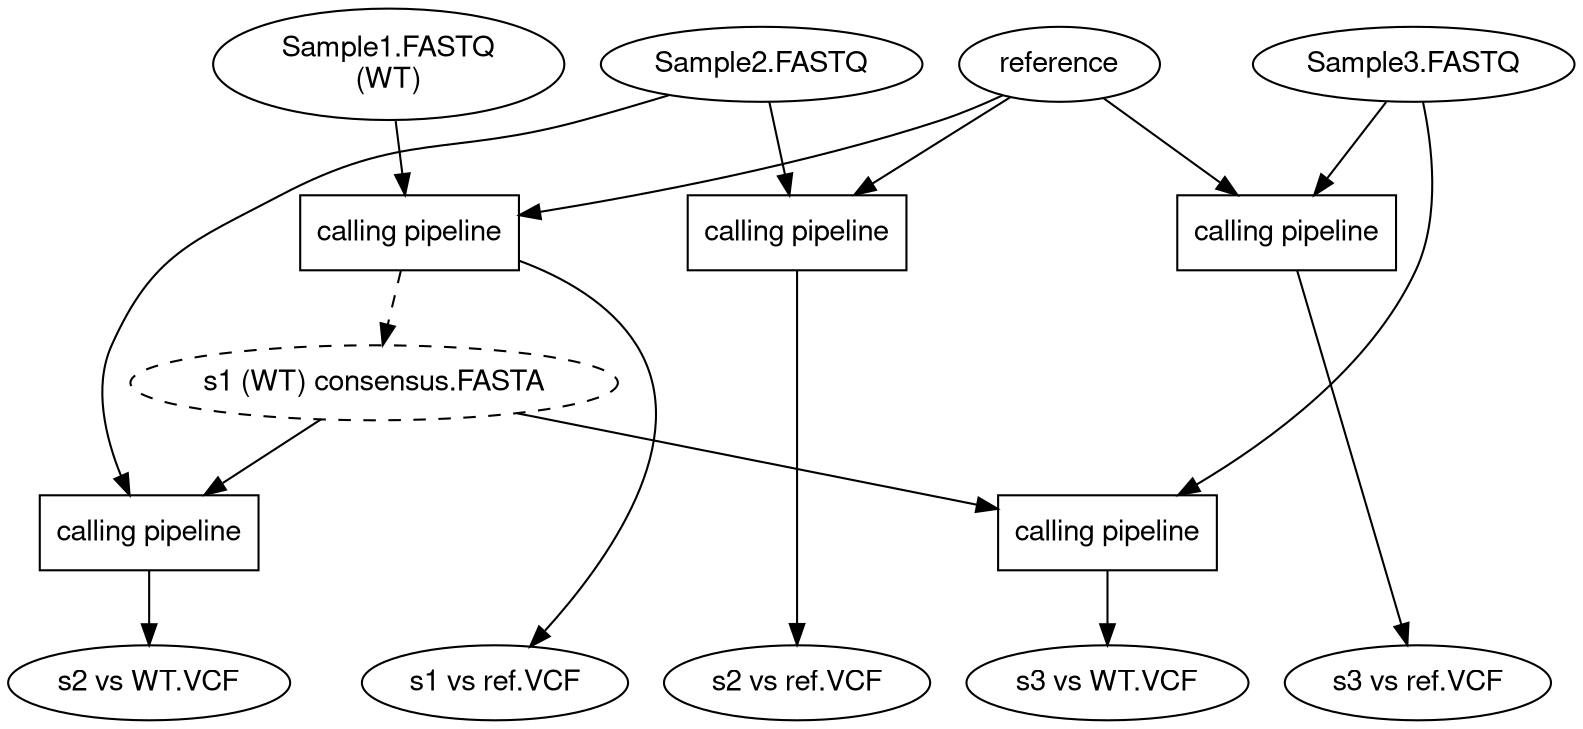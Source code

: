 digraph mygraph {
  fontname="Helvetica,Arial,sans-serif"
  node [fontname="Helvetica,Arial,sans-serif"]
  edge [fontname="Helvetica,Arial,sans-serif"]

  {
    rank = "same";
    node [shape=ellipse]
    reference
    s1 [label="Sample1.FASTQ\n(WT)"]
    s2 [label="Sample2.FASTQ"]
    s3 [label="Sample3.FASTQ"]
  }

  {
    node [shape=box, label="calling pipeline"]
    c1r
    c2r
    c3r
    c21
    c31
  }

  {
    rank = "same";
    node [shape=ellipse]
    s1r [label="s1 vs ref.VCF"]
    s2r [label="s2 vs ref.VCF"]
    s3r [label="s3 vs ref.VCF"]
    s21 [label="s2 vs WT.VCF"]
    s31 [label="s3 vs WT.VCF"]
  }

  s1cons [shape=ellipse, style=dashed, label="s1 (WT) consensus.FASTA"]

  s1 -> c1r -> s1r
  s2 -> c2r -> s2r
  s3 -> c3r -> s3r
  reference -> {c1r c2r c3r}

  c1r -> s1cons [style=dashed]
  s1cons -> {c21 c31}
  s2 -> c21 -> s21
  s3 -> c31 -> s31
  
  
}
